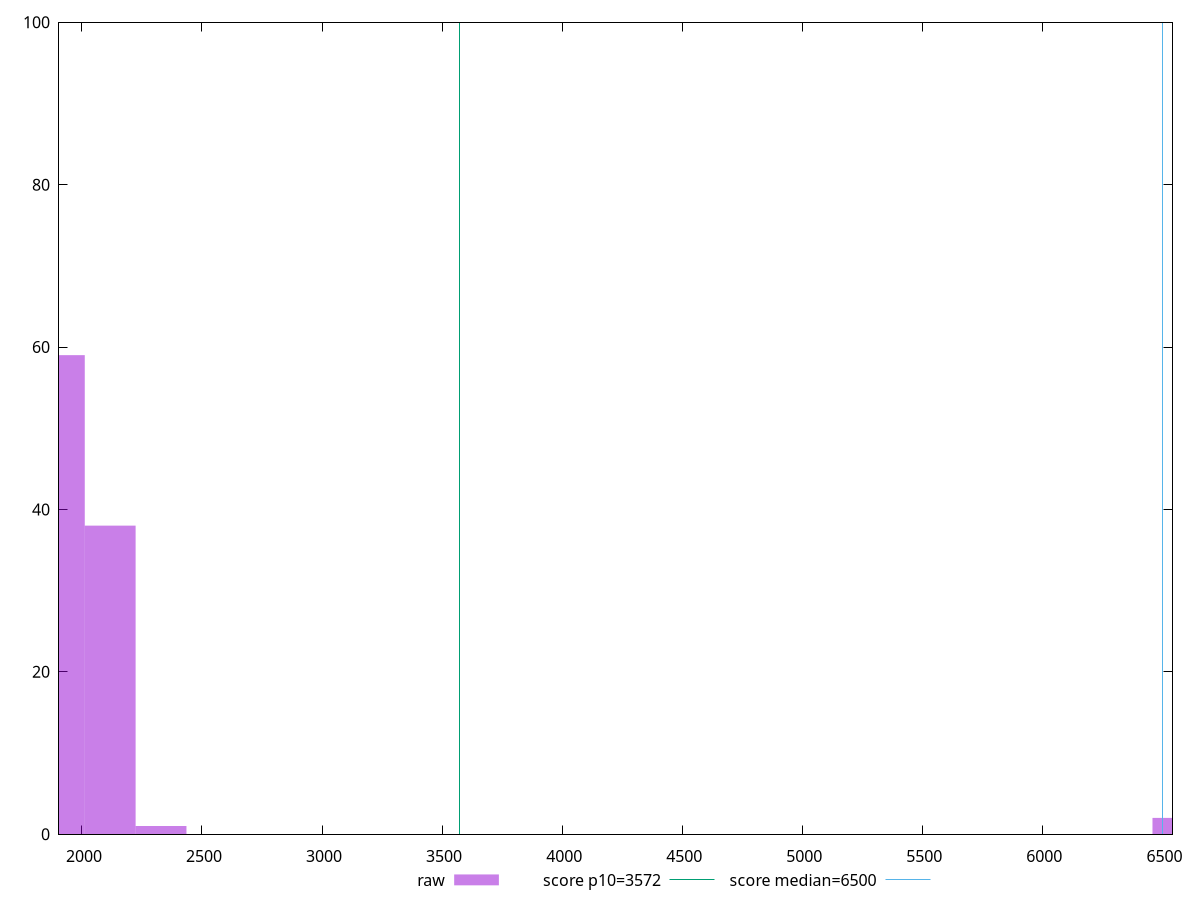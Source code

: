 reset

$raw <<EOF
2329.393540818968 1
1905.8674424882468 59
2117.6304916536074 38
6564.654524126183 2
EOF

set key outside below
set boxwidth 211.76304916536074
set xrange [1904.4263500000002:6542.141999999999]
set yrange [0:100]
set trange [0:100]
set style fill transparent solid 0.5 noborder

set parametric
set terminal svg size 640, 490 enhanced background rgb 'white'
set output "report_00018_2021-02-10T15-25-16.877Z/first-cpu-idle/samples/pages+cached+noadtech+nomedia/raw/histogram.svg"

plot $raw title "raw" with boxes, \
     3572,t title "score p10=3572", \
     6500,t title "score median=6500"

reset
